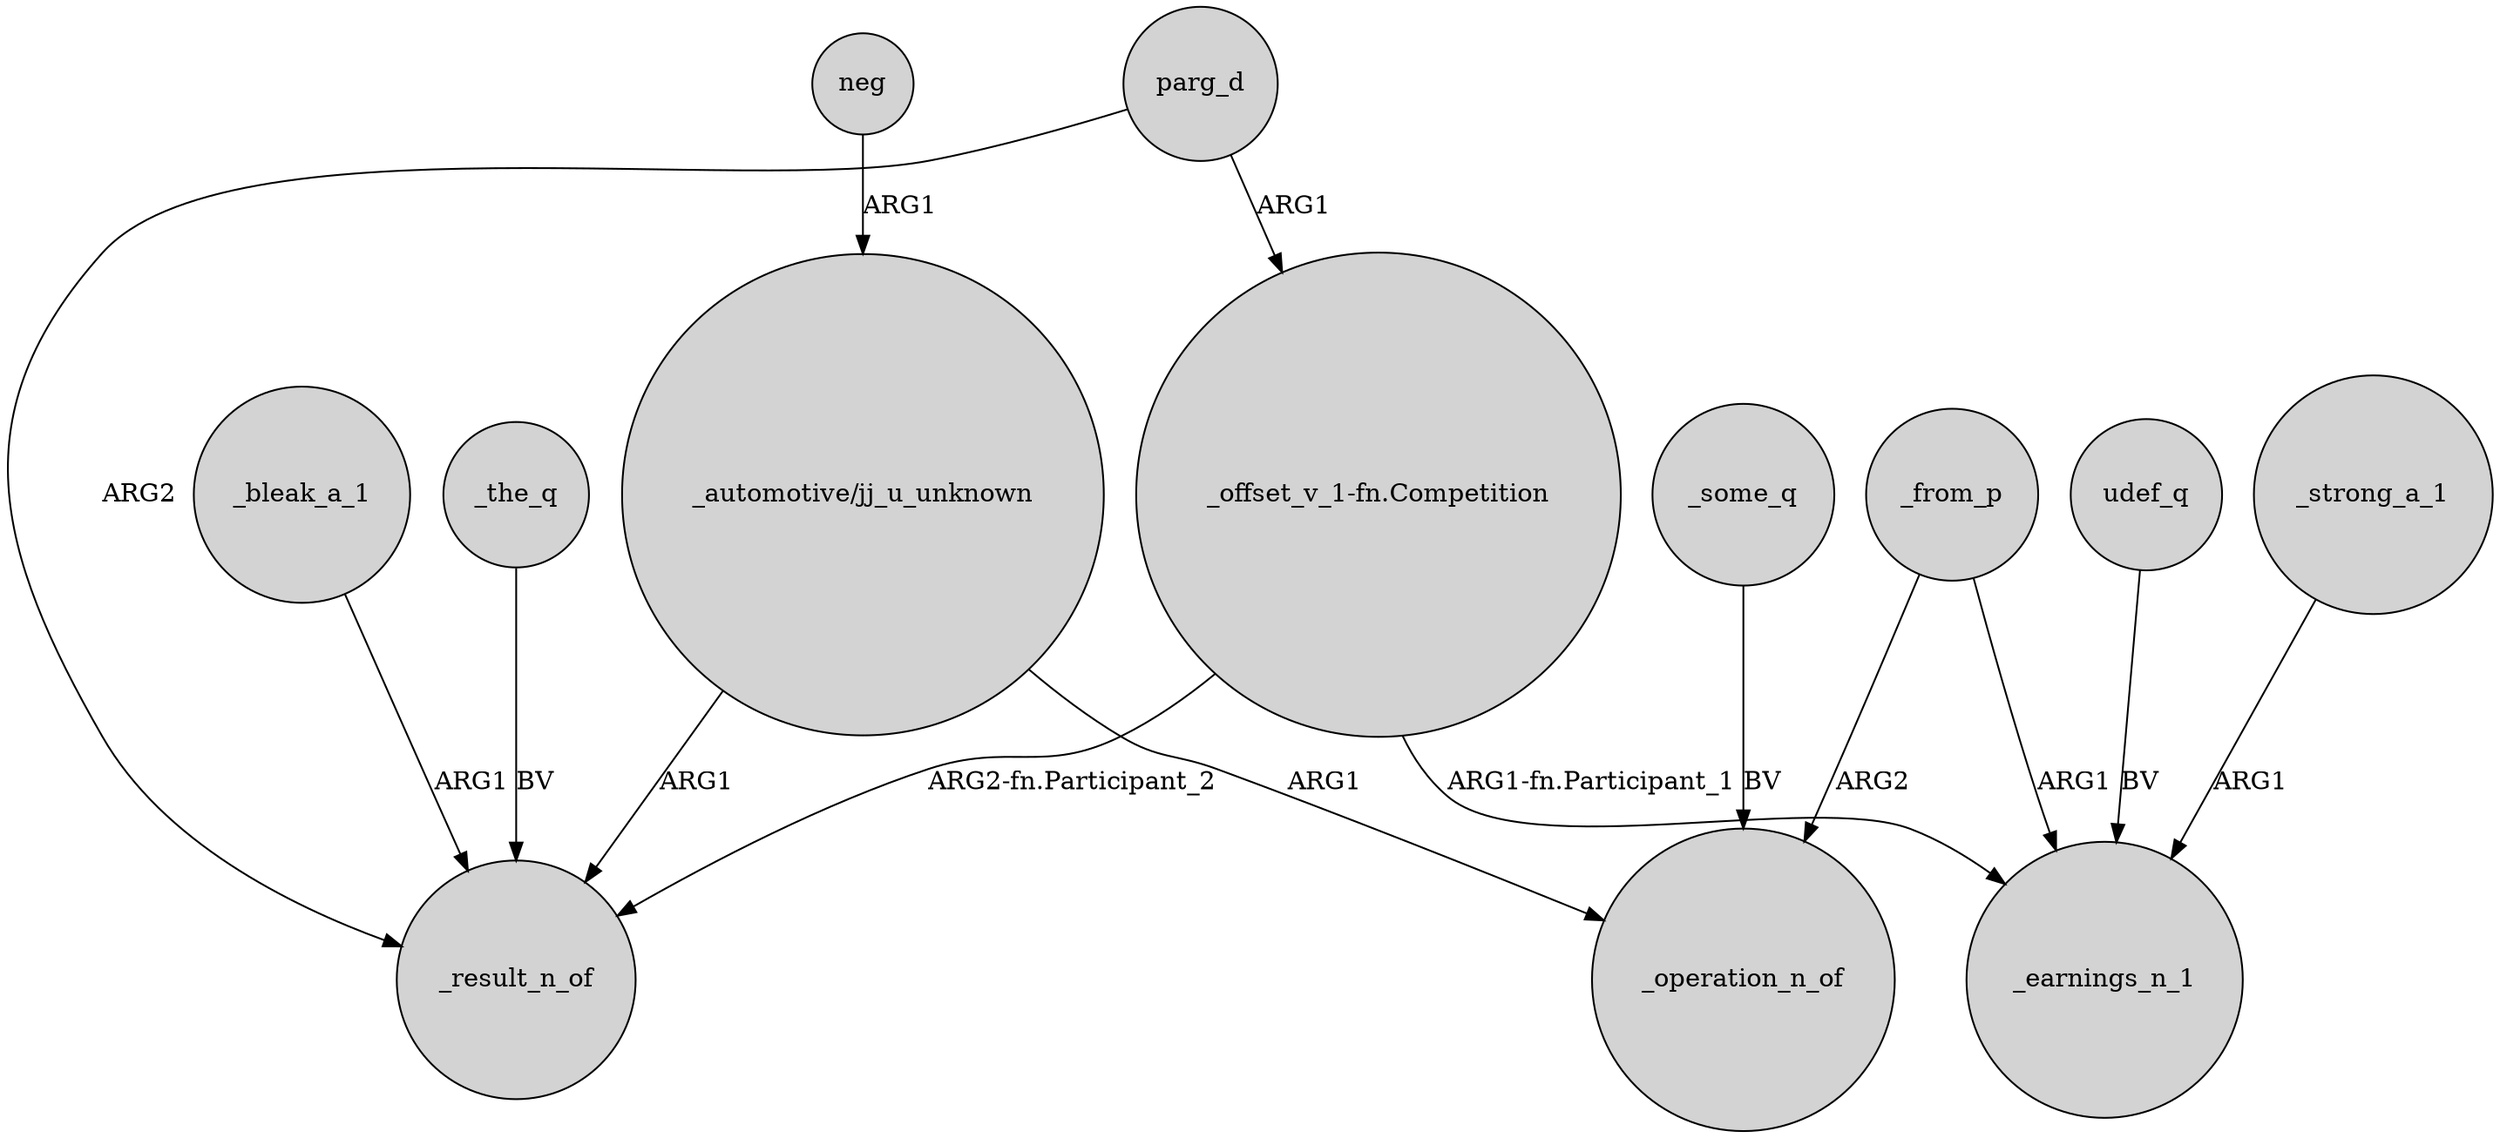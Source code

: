 digraph {
	node [shape=circle style=filled]
	"_automotive/jj_u_unknown" -> _result_n_of [label=ARG1]
	udef_q -> _earnings_n_1 [label=BV]
	neg -> "_automotive/jj_u_unknown" [label=ARG1]
	parg_d -> "_offset_v_1-fn.Competition" [label=ARG1]
	"_automotive/jj_u_unknown" -> _operation_n_of [label=ARG1]
	"_offset_v_1-fn.Competition" -> _result_n_of [label="ARG2-fn.Participant_2"]
	parg_d -> _result_n_of [label=ARG2]
	_from_p -> _operation_n_of [label=ARG2]
	_strong_a_1 -> _earnings_n_1 [label=ARG1]
	"_offset_v_1-fn.Competition" -> _earnings_n_1 [label="ARG1-fn.Participant_1"]
	_the_q -> _result_n_of [label=BV]
	_from_p -> _earnings_n_1 [label=ARG1]
	_bleak_a_1 -> _result_n_of [label=ARG1]
	_some_q -> _operation_n_of [label=BV]
}
